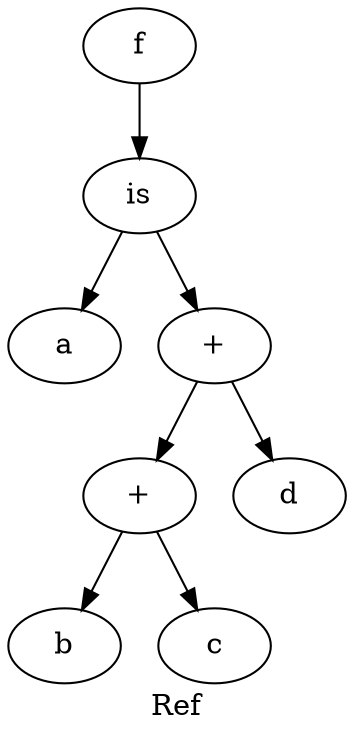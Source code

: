 digraph grafo {
  label="Ref";
  88167088652352 [ label="f" ];
  88167088652352 -> 88167088652880;
  88167088652880 [ label="is" ];
  88167088652880 -> 88167088652832;
  88167088652832 [ label="a" ];
  88167088652880 -> 88167088652784;
  88167088652784 [ label="+" ];
  88167088652784 -> 88167088652688;
  88167088652688 [ label="+" ];
  88167088652688 -> 88167088652592;
  88167088652592 [ label="b" ];
  88167088652688 -> 88167088652640;
  88167088652640 [ label="c" ];
  88167088652784 -> 88167088652736;
  88167088652736 [ label="d" ];
}
